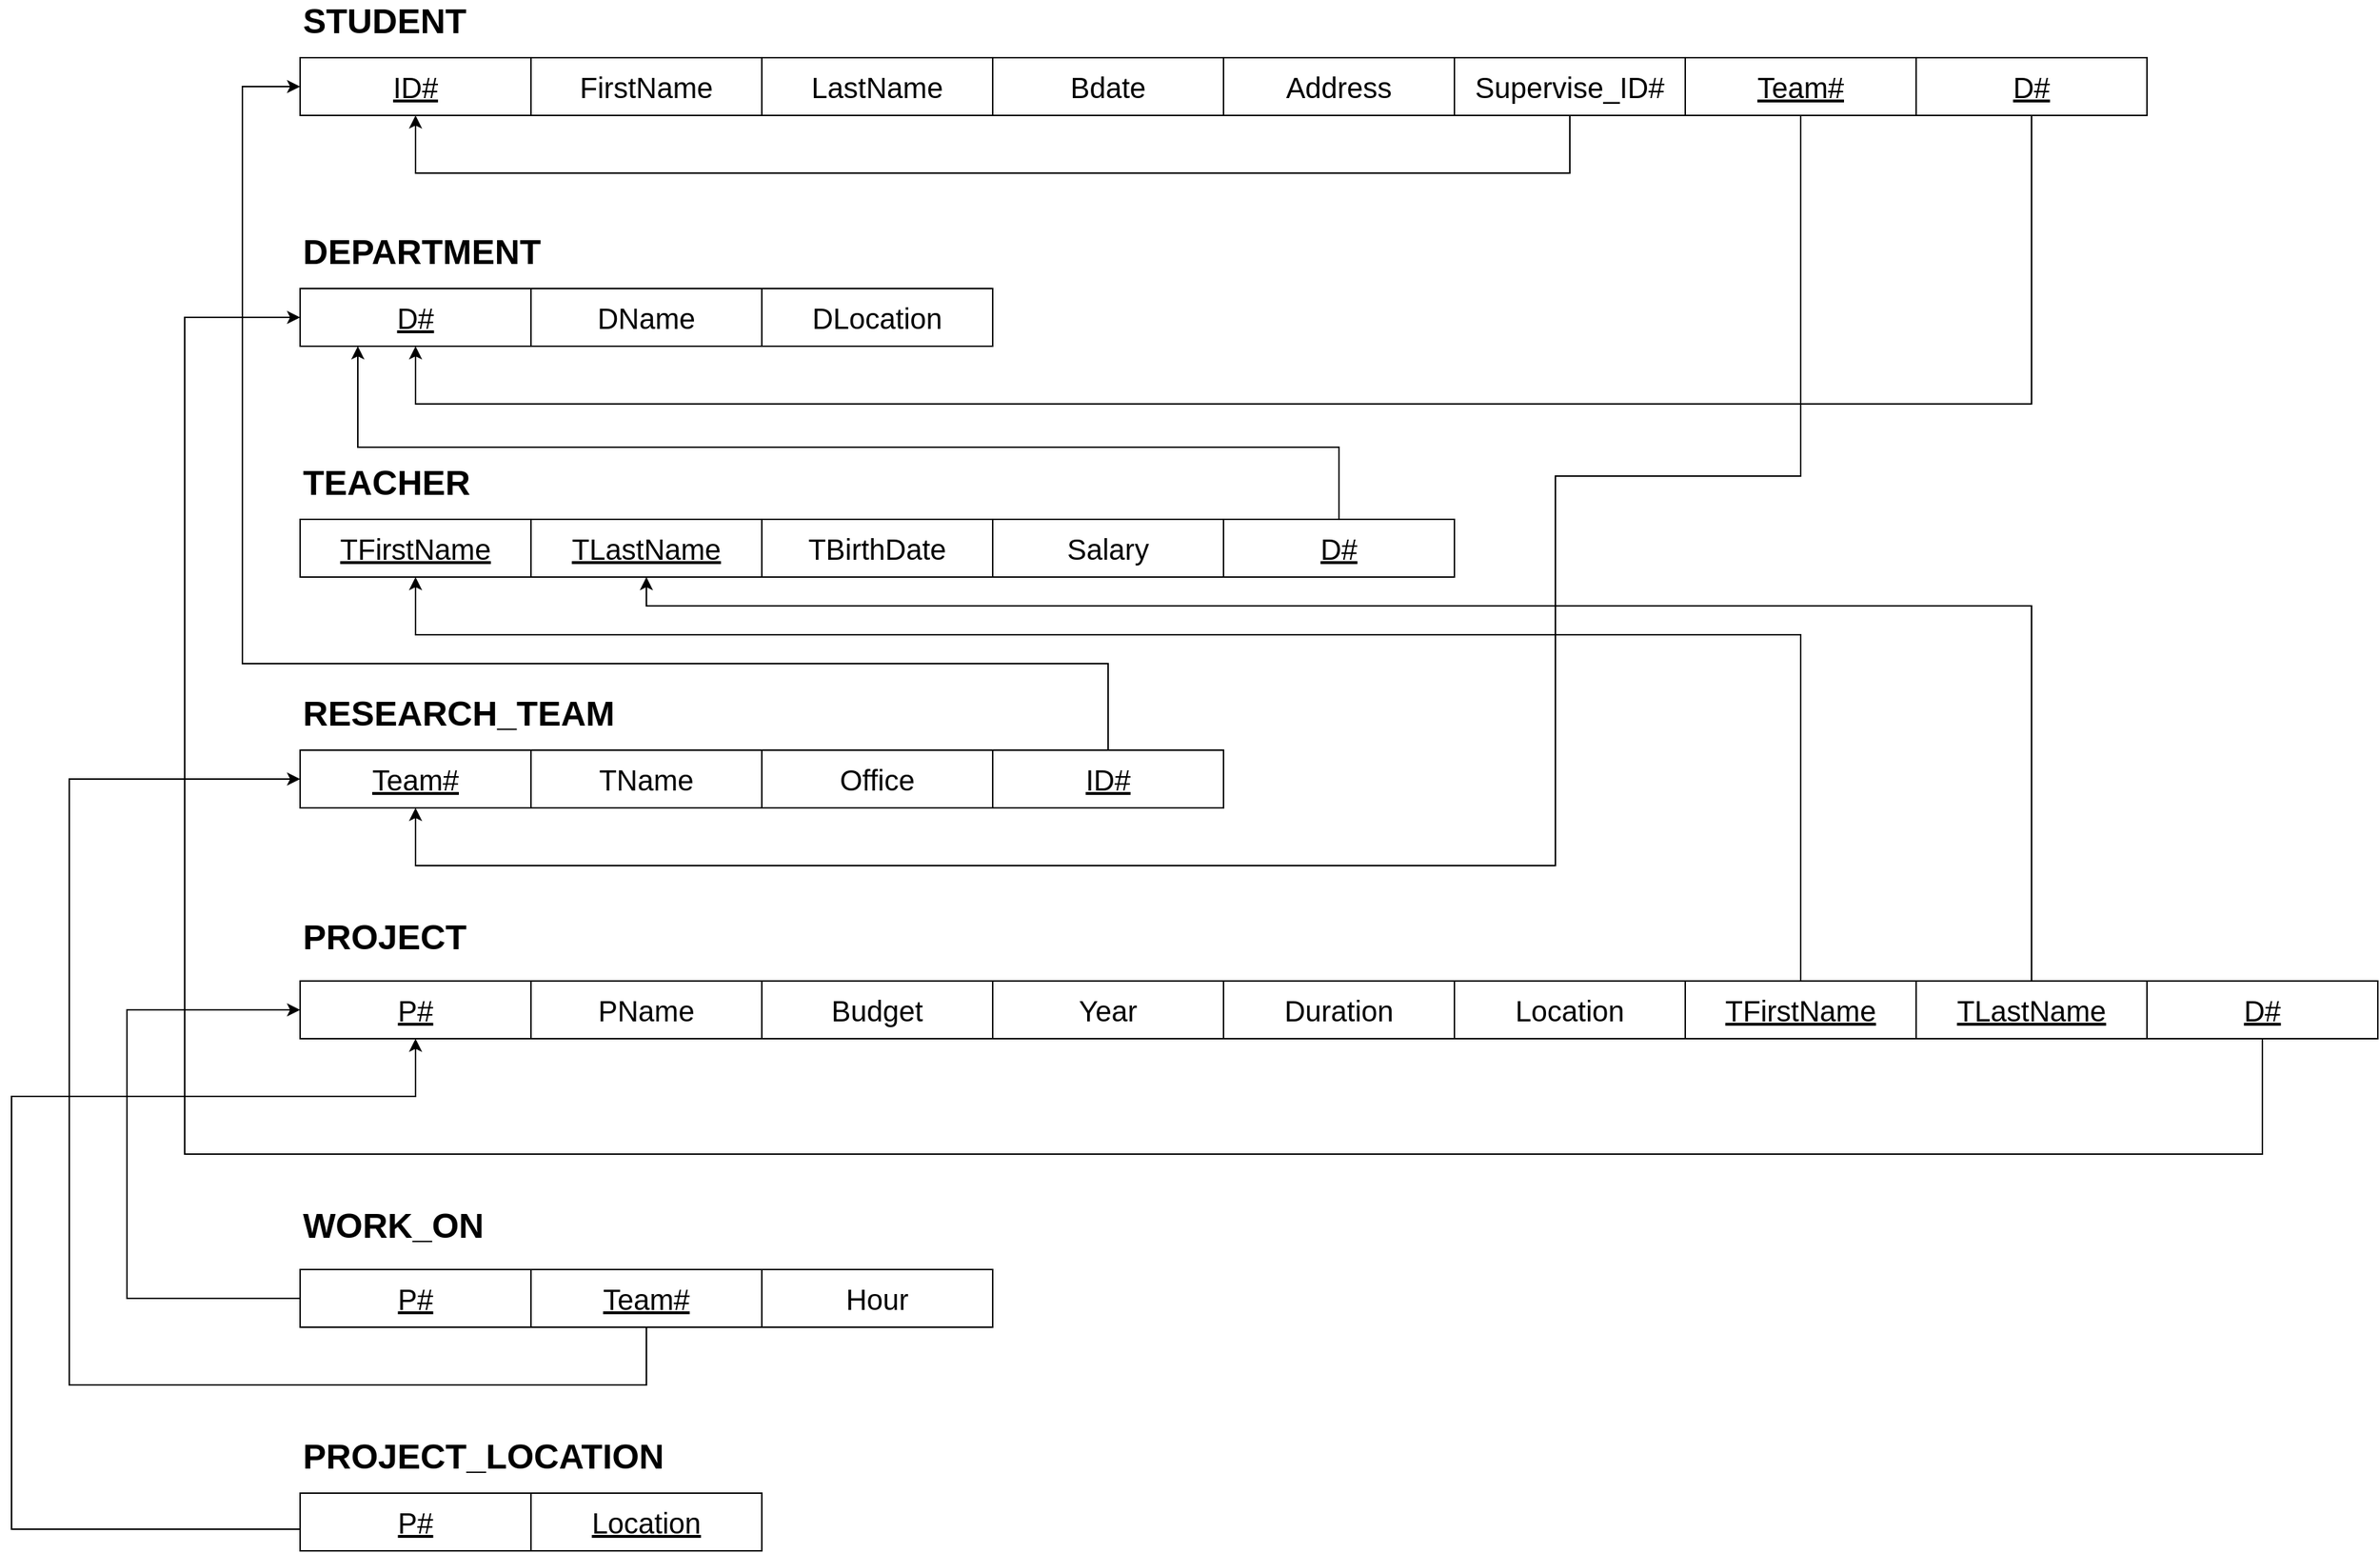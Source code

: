 <mxfile version="15.9.4" type="github" pages="2">
  <diagram id="fQviqFimn5sGD6Oz_8Dg" name="Page-1">
    <mxGraphModel dx="3445" dy="1448" grid="1" gridSize="10" guides="1" tooltips="1" connect="1" arrows="1" fold="1" page="1" pageScale="1" pageWidth="850" pageHeight="1100" math="0" shadow="0">
      <root>
        <mxCell id="0" />
        <mxCell id="1" parent="0" />
        <mxCell id="cYZ-N6t3c_TJ4En2i5QX-172" value="&lt;font style=&quot;font-size: 20px&quot;&gt;&lt;u&gt;ID#&lt;/u&gt;&lt;/font&gt;" style="rounded=0;whiteSpace=wrap;html=1;" parent="1" vertex="1">
          <mxGeometry x="120" y="80" width="160" height="40" as="geometry" />
        </mxCell>
        <mxCell id="cYZ-N6t3c_TJ4En2i5QX-184" value="&lt;font size=&quot;1&quot;&gt;&lt;b style=&quot;font-size: 24px&quot;&gt;STUDENT&lt;/b&gt;&lt;/font&gt;" style="text;html=1;align=left;verticalAlign=middle;resizable=0;points=[];autosize=1;strokeColor=none;fillColor=none;" parent="1" vertex="1">
          <mxGeometry x="120" y="40" width="130" height="30" as="geometry" />
        </mxCell>
        <mxCell id="cYZ-N6t3c_TJ4En2i5QX-185" value="&lt;span style=&quot;font-size: 24px&quot;&gt;&lt;b&gt;DEPARTMENT&lt;/b&gt;&lt;/span&gt;" style="text;html=1;align=left;verticalAlign=middle;resizable=0;points=[];autosize=1;strokeColor=none;fillColor=none;" parent="1" vertex="1">
          <mxGeometry x="120" y="205" width="180" height="20" as="geometry" />
        </mxCell>
        <mxCell id="cYZ-N6t3c_TJ4En2i5QX-198" value="&lt;span style=&quot;font-size: 24px&quot;&gt;&lt;b&gt;TEACHER&lt;/b&gt;&lt;/span&gt;" style="text;html=1;align=left;verticalAlign=middle;resizable=0;points=[];autosize=1;strokeColor=none;fillColor=none;" parent="1" vertex="1">
          <mxGeometry x="120" y="365" width="130" height="20" as="geometry" />
        </mxCell>
        <mxCell id="cYZ-N6t3c_TJ4En2i5QX-199" value="&lt;span style=&quot;font-size: 24px&quot;&gt;&lt;b&gt;RESEARCH_TEAM&lt;/b&gt;&lt;/span&gt;" style="text;html=1;align=left;verticalAlign=middle;resizable=0;points=[];autosize=1;strokeColor=none;fillColor=none;" parent="1" vertex="1">
          <mxGeometry x="120" y="525" width="230" height="20" as="geometry" />
        </mxCell>
        <mxCell id="cYZ-N6t3c_TJ4En2i5QX-206" value="&lt;span style=&quot;font-size: 24px&quot;&gt;&lt;b&gt;PROJECT&lt;/b&gt;&lt;/span&gt;" style="text;html=1;align=left;verticalAlign=middle;resizable=0;points=[];autosize=1;strokeColor=none;fillColor=none;" parent="1" vertex="1">
          <mxGeometry x="120" y="680" width="130" height="20" as="geometry" />
        </mxCell>
        <mxCell id="cYZ-N6t3c_TJ4En2i5QX-209" value="&lt;font style=&quot;font-size: 20px&quot;&gt;FirstName&lt;/font&gt;" style="rounded=0;whiteSpace=wrap;html=1;" parent="1" vertex="1">
          <mxGeometry x="280" y="80" width="160" height="40" as="geometry" />
        </mxCell>
        <mxCell id="cYZ-N6t3c_TJ4En2i5QX-210" value="&lt;font style=&quot;font-size: 20px&quot;&gt;LastName&lt;/font&gt;" style="rounded=0;whiteSpace=wrap;html=1;" parent="1" vertex="1">
          <mxGeometry x="440" y="80" width="160" height="40" as="geometry" />
        </mxCell>
        <mxCell id="cYZ-N6t3c_TJ4En2i5QX-211" value="&lt;font style=&quot;font-size: 20px&quot;&gt;Bdate&lt;/font&gt;" style="rounded=0;whiteSpace=wrap;html=1;" parent="1" vertex="1">
          <mxGeometry x="600" y="80" width="160" height="40" as="geometry" />
        </mxCell>
        <mxCell id="cYZ-N6t3c_TJ4En2i5QX-212" value="&lt;font style=&quot;font-size: 20px&quot;&gt;Address&lt;/font&gt;" style="rounded=0;whiteSpace=wrap;html=1;" parent="1" vertex="1">
          <mxGeometry x="760" y="80" width="160" height="40" as="geometry" />
        </mxCell>
        <mxCell id="cYZ-N6t3c_TJ4En2i5QX-213" value="&lt;font style=&quot;font-size: 20px&quot;&gt;&lt;u&gt;D#&lt;/u&gt;&lt;/font&gt;" style="rounded=0;whiteSpace=wrap;html=1;" parent="1" vertex="1">
          <mxGeometry x="120" y="240" width="160" height="40" as="geometry" />
        </mxCell>
        <mxCell id="cYZ-N6t3c_TJ4En2i5QX-214" value="&lt;span style=&quot;font-size: 20px&quot;&gt;DName&lt;/span&gt;" style="rounded=0;whiteSpace=wrap;html=1;" parent="1" vertex="1">
          <mxGeometry x="280" y="240" width="160" height="40" as="geometry" />
        </mxCell>
        <mxCell id="cYZ-N6t3c_TJ4En2i5QX-215" value="&lt;font style=&quot;font-size: 20px&quot;&gt;DLocation&lt;/font&gt;" style="rounded=0;whiteSpace=wrap;html=1;" parent="1" vertex="1">
          <mxGeometry x="440" y="240" width="160" height="40" as="geometry" />
        </mxCell>
        <mxCell id="cYZ-N6t3c_TJ4En2i5QX-218" value="&lt;font style=&quot;font-size: 20px&quot;&gt;&lt;u&gt;TFirstName&lt;/u&gt;&lt;/font&gt;" style="rounded=0;whiteSpace=wrap;html=1;" parent="1" vertex="1">
          <mxGeometry x="120" y="400" width="160" height="40" as="geometry" />
        </mxCell>
        <mxCell id="cYZ-N6t3c_TJ4En2i5QX-219" value="&lt;u style=&quot;font-size: 20px&quot;&gt;TLastName&lt;/u&gt;" style="rounded=0;whiteSpace=wrap;html=1;" parent="1" vertex="1">
          <mxGeometry x="280" y="400" width="160" height="40" as="geometry" />
        </mxCell>
        <mxCell id="cYZ-N6t3c_TJ4En2i5QX-220" value="&lt;font style=&quot;font-size: 20px&quot;&gt;TBirthDate&lt;/font&gt;" style="rounded=0;whiteSpace=wrap;html=1;" parent="1" vertex="1">
          <mxGeometry x="440" y="400" width="160" height="40" as="geometry" />
        </mxCell>
        <mxCell id="cYZ-N6t3c_TJ4En2i5QX-221" value="&lt;font style=&quot;font-size: 20px&quot;&gt;Salary&lt;/font&gt;" style="rounded=0;whiteSpace=wrap;html=1;" parent="1" vertex="1">
          <mxGeometry x="600" y="400" width="160" height="40" as="geometry" />
        </mxCell>
        <mxCell id="cYZ-N6t3c_TJ4En2i5QX-223" value="&lt;font style=&quot;font-size: 20px&quot;&gt;&lt;u&gt;Team#&lt;/u&gt;&lt;/font&gt;" style="rounded=0;whiteSpace=wrap;html=1;" parent="1" vertex="1">
          <mxGeometry x="120" y="560" width="160" height="40" as="geometry" />
        </mxCell>
        <mxCell id="cYZ-N6t3c_TJ4En2i5QX-224" value="&lt;font style=&quot;font-size: 20px&quot;&gt;TName&lt;/font&gt;" style="rounded=0;whiteSpace=wrap;html=1;" parent="1" vertex="1">
          <mxGeometry x="280" y="560" width="160" height="40" as="geometry" />
        </mxCell>
        <mxCell id="cYZ-N6t3c_TJ4En2i5QX-225" value="&lt;font style=&quot;font-size: 20px&quot;&gt;Office&lt;/font&gt;" style="rounded=0;whiteSpace=wrap;html=1;" parent="1" vertex="1">
          <mxGeometry x="440" y="560" width="160" height="40" as="geometry" />
        </mxCell>
        <mxCell id="cYZ-N6t3c_TJ4En2i5QX-228" value="&lt;font style=&quot;font-size: 20px&quot;&gt;&lt;u&gt;P#&lt;/u&gt;&lt;/font&gt;" style="rounded=0;whiteSpace=wrap;html=1;" parent="1" vertex="1">
          <mxGeometry x="120" y="720" width="160" height="40" as="geometry" />
        </mxCell>
        <mxCell id="cYZ-N6t3c_TJ4En2i5QX-229" value="&lt;font style=&quot;font-size: 20px&quot;&gt;PName&lt;/font&gt;" style="rounded=0;whiteSpace=wrap;html=1;" parent="1" vertex="1">
          <mxGeometry x="280" y="720" width="160" height="40" as="geometry" />
        </mxCell>
        <mxCell id="cYZ-N6t3c_TJ4En2i5QX-230" value="&lt;font style=&quot;font-size: 20px&quot;&gt;Budget&lt;/font&gt;" style="rounded=0;whiteSpace=wrap;html=1;" parent="1" vertex="1">
          <mxGeometry x="440" y="720" width="160" height="40" as="geometry" />
        </mxCell>
        <mxCell id="cYZ-N6t3c_TJ4En2i5QX-231" value="&lt;font style=&quot;font-size: 20px&quot;&gt;Year&lt;/font&gt;" style="rounded=0;whiteSpace=wrap;html=1;" parent="1" vertex="1">
          <mxGeometry x="600" y="720" width="160" height="40" as="geometry" />
        </mxCell>
        <mxCell id="cYZ-N6t3c_TJ4En2i5QX-232" value="&lt;span style=&quot;font-size: 20px&quot;&gt;Duration&lt;/span&gt;" style="rounded=0;whiteSpace=wrap;html=1;" parent="1" vertex="1">
          <mxGeometry x="760" y="720" width="160" height="40" as="geometry" />
        </mxCell>
        <mxCell id="cYZ-N6t3c_TJ4En2i5QX-234" value="&lt;span style=&quot;font-size: 20px&quot;&gt;Location&lt;/span&gt;" style="rounded=0;whiteSpace=wrap;html=1;" parent="1" vertex="1">
          <mxGeometry x="920" y="720" width="160" height="40" as="geometry" />
        </mxCell>
        <mxCell id="cYZ-N6t3c_TJ4En2i5QX-236" style="edgeStyle=orthogonalEdgeStyle;rounded=0;orthogonalLoop=1;jettySize=auto;html=1;entryX=0.5;entryY=1;entryDx=0;entryDy=0;fontSize=20;endArrow=classic;endFill=1;" parent="1" source="cYZ-N6t3c_TJ4En2i5QX-235" target="cYZ-N6t3c_TJ4En2i5QX-172" edge="1">
          <mxGeometry relative="1" as="geometry">
            <Array as="points">
              <mxPoint x="1000" y="160" />
              <mxPoint x="200" y="160" />
            </Array>
          </mxGeometry>
        </mxCell>
        <mxCell id="cYZ-N6t3c_TJ4En2i5QX-235" value="&lt;span style=&quot;font-size: 20px&quot;&gt;Supervise_ID#&lt;/span&gt;" style="rounded=0;whiteSpace=wrap;html=1;" parent="1" vertex="1">
          <mxGeometry x="920" y="80" width="160" height="40" as="geometry" />
        </mxCell>
        <mxCell id="cYZ-N6t3c_TJ4En2i5QX-253" style="edgeStyle=orthogonalEdgeStyle;rounded=0;orthogonalLoop=1;jettySize=auto;html=1;entryX=0.5;entryY=1;entryDx=0;entryDy=0;fontSize=20;endArrow=classic;endFill=1;" parent="1" source="cYZ-N6t3c_TJ4En2i5QX-237" target="cYZ-N6t3c_TJ4En2i5QX-223" edge="1">
          <mxGeometry relative="1" as="geometry">
            <Array as="points">
              <mxPoint x="1160" y="370" />
              <mxPoint x="990" y="370" />
              <mxPoint x="990" y="640" />
              <mxPoint x="200" y="640" />
            </Array>
          </mxGeometry>
        </mxCell>
        <mxCell id="cYZ-N6t3c_TJ4En2i5QX-237" value="&lt;span style=&quot;font-size: 20px&quot;&gt;&lt;u&gt;Team#&lt;/u&gt;&lt;/span&gt;" style="rounded=0;whiteSpace=wrap;html=1;" parent="1" vertex="1">
          <mxGeometry x="1080" y="80" width="160" height="40" as="geometry" />
        </mxCell>
        <mxCell id="cYZ-N6t3c_TJ4En2i5QX-243" style="edgeStyle=orthogonalEdgeStyle;rounded=0;orthogonalLoop=1;jettySize=auto;html=1;entryX=0;entryY=0.5;entryDx=0;entryDy=0;fontSize=20;endArrow=classic;endFill=1;exitX=0.5;exitY=0;exitDx=0;exitDy=0;" parent="1" source="cYZ-N6t3c_TJ4En2i5QX-242" target="cYZ-N6t3c_TJ4En2i5QX-172" edge="1">
          <mxGeometry relative="1" as="geometry">
            <Array as="points">
              <mxPoint x="680" y="500" />
              <mxPoint x="80" y="500" />
              <mxPoint x="80" y="100" />
            </Array>
          </mxGeometry>
        </mxCell>
        <mxCell id="cYZ-N6t3c_TJ4En2i5QX-242" value="&lt;font style=&quot;font-size: 20px&quot;&gt;&lt;u&gt;ID#&lt;/u&gt;&lt;/font&gt;" style="rounded=0;whiteSpace=wrap;html=1;" parent="1" vertex="1">
          <mxGeometry x="600" y="560" width="160" height="40" as="geometry" />
        </mxCell>
        <mxCell id="cYZ-N6t3c_TJ4En2i5QX-245" style="edgeStyle=orthogonalEdgeStyle;rounded=0;orthogonalLoop=1;jettySize=auto;html=1;entryX=0.5;entryY=1;entryDx=0;entryDy=0;fontSize=20;endArrow=classic;endFill=1;" parent="1" source="cYZ-N6t3c_TJ4En2i5QX-244" target="cYZ-N6t3c_TJ4En2i5QX-213" edge="1">
          <mxGeometry relative="1" as="geometry">
            <Array as="points">
              <mxPoint x="1320" y="320" />
              <mxPoint x="200" y="320" />
            </Array>
          </mxGeometry>
        </mxCell>
        <mxCell id="cYZ-N6t3c_TJ4En2i5QX-244" value="&lt;font style=&quot;font-size: 20px&quot;&gt;&lt;u&gt;D#&lt;/u&gt;&lt;/font&gt;" style="rounded=0;whiteSpace=wrap;html=1;" parent="1" vertex="1">
          <mxGeometry x="1240" y="80" width="160" height="40" as="geometry" />
        </mxCell>
        <mxCell id="cYZ-N6t3c_TJ4En2i5QX-247" style="edgeStyle=orthogonalEdgeStyle;rounded=0;orthogonalLoop=1;jettySize=auto;html=1;entryX=0.25;entryY=1;entryDx=0;entryDy=0;fontSize=20;endArrow=classic;endFill=1;" parent="1" source="cYZ-N6t3c_TJ4En2i5QX-246" target="cYZ-N6t3c_TJ4En2i5QX-213" edge="1">
          <mxGeometry relative="1" as="geometry">
            <Array as="points">
              <mxPoint x="840" y="350" />
              <mxPoint x="160" y="350" />
            </Array>
          </mxGeometry>
        </mxCell>
        <mxCell id="cYZ-N6t3c_TJ4En2i5QX-246" value="&lt;font style=&quot;font-size: 20px&quot;&gt;&lt;u&gt;D#&lt;/u&gt;&lt;/font&gt;" style="rounded=0;whiteSpace=wrap;html=1;" parent="1" vertex="1">
          <mxGeometry x="760" y="400" width="160" height="40" as="geometry" />
        </mxCell>
        <mxCell id="cYZ-N6t3c_TJ4En2i5QX-250" style="edgeStyle=orthogonalEdgeStyle;rounded=0;orthogonalLoop=1;jettySize=auto;html=1;entryX=0.5;entryY=1;entryDx=0;entryDy=0;fontSize=20;endArrow=classic;endFill=1;" parent="1" source="cYZ-N6t3c_TJ4En2i5QX-248" target="cYZ-N6t3c_TJ4En2i5QX-218" edge="1">
          <mxGeometry relative="1" as="geometry">
            <Array as="points">
              <mxPoint x="1160" y="480" />
              <mxPoint x="200" y="480" />
            </Array>
          </mxGeometry>
        </mxCell>
        <mxCell id="cYZ-N6t3c_TJ4En2i5QX-248" value="&lt;font style=&quot;font-size: 20px&quot;&gt;&lt;u&gt;TFirstName&lt;/u&gt;&lt;/font&gt;" style="rounded=0;whiteSpace=wrap;html=1;" parent="1" vertex="1">
          <mxGeometry x="1080" y="720" width="160" height="40" as="geometry" />
        </mxCell>
        <mxCell id="cYZ-N6t3c_TJ4En2i5QX-252" style="edgeStyle=orthogonalEdgeStyle;rounded=0;orthogonalLoop=1;jettySize=auto;html=1;entryX=0;entryY=0.5;entryDx=0;entryDy=0;fontSize=20;endArrow=classic;endFill=1;" parent="1" source="cYZ-N6t3c_TJ4En2i5QX-251" target="cYZ-N6t3c_TJ4En2i5QX-213" edge="1">
          <mxGeometry relative="1" as="geometry">
            <Array as="points">
              <mxPoint x="1480" y="840" />
              <mxPoint x="40" y="840" />
              <mxPoint x="40" y="260" />
            </Array>
          </mxGeometry>
        </mxCell>
        <mxCell id="cYZ-N6t3c_TJ4En2i5QX-251" value="&lt;font style=&quot;font-size: 20px&quot;&gt;&lt;u&gt;D#&lt;/u&gt;&lt;/font&gt;" style="rounded=0;whiteSpace=wrap;html=1;" parent="1" vertex="1">
          <mxGeometry x="1400" y="720" width="160" height="40" as="geometry" />
        </mxCell>
        <mxCell id="cYZ-N6t3c_TJ4En2i5QX-258" value="&lt;span style=&quot;font-size: 24px&quot;&gt;&lt;b&gt;WORK_ON&lt;/b&gt;&lt;/span&gt;" style="text;html=1;align=left;verticalAlign=middle;resizable=0;points=[];autosize=1;strokeColor=none;fillColor=none;" parent="1" vertex="1">
          <mxGeometry x="120" y="880" width="140" height="20" as="geometry" />
        </mxCell>
        <mxCell id="cYZ-N6t3c_TJ4En2i5QX-262" style="edgeStyle=orthogonalEdgeStyle;rounded=0;orthogonalLoop=1;jettySize=auto;html=1;entryX=0;entryY=0.5;entryDx=0;entryDy=0;fontSize=20;endArrow=classic;endFill=1;" parent="1" source="cYZ-N6t3c_TJ4En2i5QX-259" target="cYZ-N6t3c_TJ4En2i5QX-228" edge="1">
          <mxGeometry relative="1" as="geometry">
            <Array as="points">
              <mxPoint y="940" />
              <mxPoint y="740" />
            </Array>
          </mxGeometry>
        </mxCell>
        <mxCell id="cYZ-N6t3c_TJ4En2i5QX-259" value="&lt;font style=&quot;font-size: 20px&quot;&gt;&lt;u&gt;P#&lt;/u&gt;&lt;/font&gt;" style="rounded=0;whiteSpace=wrap;html=1;" parent="1" vertex="1">
          <mxGeometry x="120" y="920" width="160" height="40" as="geometry" />
        </mxCell>
        <mxCell id="cYZ-N6t3c_TJ4En2i5QX-263" style="edgeStyle=orthogonalEdgeStyle;rounded=0;orthogonalLoop=1;jettySize=auto;html=1;entryX=0;entryY=0.5;entryDx=0;entryDy=0;fontSize=20;endArrow=classic;endFill=1;" parent="1" source="cYZ-N6t3c_TJ4En2i5QX-260" target="cYZ-N6t3c_TJ4En2i5QX-223" edge="1">
          <mxGeometry relative="1" as="geometry">
            <Array as="points">
              <mxPoint x="360" y="1000" />
              <mxPoint x="-40" y="1000" />
              <mxPoint x="-40" y="580" />
            </Array>
          </mxGeometry>
        </mxCell>
        <mxCell id="cYZ-N6t3c_TJ4En2i5QX-260" value="&lt;span style=&quot;font-size: 20px&quot;&gt;&lt;u&gt;Team#&lt;/u&gt;&lt;/span&gt;" style="rounded=0;whiteSpace=wrap;html=1;" parent="1" vertex="1">
          <mxGeometry x="280" y="920" width="160" height="40" as="geometry" />
        </mxCell>
        <mxCell id="cYZ-N6t3c_TJ4En2i5QX-261" value="&lt;font style=&quot;font-size: 20px&quot;&gt;Hour&lt;/font&gt;" style="rounded=0;whiteSpace=wrap;html=1;" parent="1" vertex="1">
          <mxGeometry x="440" y="920" width="160" height="40" as="geometry" />
        </mxCell>
        <mxCell id="lKSLD4rrfNv_CmtSENN6-1" value="&lt;span style=&quot;font-size: 24px&quot;&gt;&lt;b&gt;PROJECT_LOCATION&lt;/b&gt;&lt;/span&gt;" style="text;html=1;align=left;verticalAlign=middle;resizable=0;points=[];autosize=1;strokeColor=none;fillColor=none;" parent="1" vertex="1">
          <mxGeometry x="120" y="1040" width="270" height="20" as="geometry" />
        </mxCell>
        <mxCell id="lKSLD4rrfNv_CmtSENN6-6" style="edgeStyle=orthogonalEdgeStyle;rounded=0;orthogonalLoop=1;jettySize=auto;html=1;entryX=0.5;entryY=1;entryDx=0;entryDy=0;" parent="1" source="lKSLD4rrfNv_CmtSENN6-2" target="cYZ-N6t3c_TJ4En2i5QX-228" edge="1">
          <mxGeometry relative="1" as="geometry">
            <Array as="points">
              <mxPoint x="-80" y="1100" />
              <mxPoint x="-80" y="800" />
              <mxPoint x="200" y="800" />
            </Array>
          </mxGeometry>
        </mxCell>
        <mxCell id="lKSLD4rrfNv_CmtSENN6-2" value="&lt;font style=&quot;font-size: 20px&quot;&gt;&lt;u&gt;P#&lt;/u&gt;&lt;/font&gt;" style="rounded=0;whiteSpace=wrap;html=1;" parent="1" vertex="1">
          <mxGeometry x="120" y="1075" width="160" height="40" as="geometry" />
        </mxCell>
        <mxCell id="lKSLD4rrfNv_CmtSENN6-3" value="&lt;font style=&quot;font-size: 20px&quot;&gt;&lt;u&gt;Location&lt;/u&gt;&lt;/font&gt;" style="rounded=0;whiteSpace=wrap;html=1;" parent="1" vertex="1">
          <mxGeometry x="280" y="1075" width="160" height="40" as="geometry" />
        </mxCell>
        <mxCell id="ytI7G17LKtDCvXG1TzMm-2" style="edgeStyle=orthogonalEdgeStyle;rounded=0;orthogonalLoop=1;jettySize=auto;html=1;exitX=0.5;exitY=0;exitDx=0;exitDy=0;entryX=0.5;entryY=1;entryDx=0;entryDy=0;" edge="1" parent="1" source="ytI7G17LKtDCvXG1TzMm-1" target="cYZ-N6t3c_TJ4En2i5QX-219">
          <mxGeometry relative="1" as="geometry">
            <Array as="points">
              <mxPoint x="1320" y="460" />
              <mxPoint x="360" y="460" />
            </Array>
          </mxGeometry>
        </mxCell>
        <mxCell id="ytI7G17LKtDCvXG1TzMm-1" value="&lt;u style=&quot;font-size: 20px&quot;&gt;TLastName&lt;/u&gt;" style="rounded=0;whiteSpace=wrap;html=1;" vertex="1" parent="1">
          <mxGeometry x="1240" y="720" width="160" height="40" as="geometry" />
        </mxCell>
      </root>
    </mxGraphModel>
  </diagram>
  <diagram id="Pve20syn4YTSmOC6TuQl" name="Page-2">
    <mxGraphModel dx="1038" dy="579" grid="1" gridSize="10" guides="1" tooltips="1" connect="1" arrows="1" fold="1" page="1" pageScale="1" pageWidth="850" pageHeight="1100" math="0" shadow="0">
      <root>
        <mxCell id="9pwGutwnLAw5PHjQ7_Gf-0" />
        <mxCell id="9pwGutwnLAw5PHjQ7_Gf-1" parent="9pwGutwnLAw5PHjQ7_Gf-0" />
        <mxCell id="km4MzthykhFkzJ7_MOr4-1" style="edgeStyle=orthogonalEdgeStyle;rounded=0;orthogonalLoop=1;jettySize=auto;html=1;exitX=0;exitY=0.5;exitDx=0;exitDy=0;fontSize=20;endArrow=classic;endFill=1;entryX=-0.005;entryY=0.455;entryDx=0;entryDy=0;entryPerimeter=0;" parent="9pwGutwnLAw5PHjQ7_Gf-1" source="9pwGutwnLAw5PHjQ7_Gf-3" target="km4MzthykhFkzJ7_MOr4-2" edge="1">
          <mxGeometry relative="1" as="geometry">
            <mxPoint x="130" y="100" as="targetPoint" />
            <Array as="points">
              <mxPoint x="70" y="220" />
              <mxPoint x="70" y="109" />
            </Array>
          </mxGeometry>
        </mxCell>
        <mxCell id="km4MzthykhFkzJ7_MOr4-22" style="edgeStyle=orthogonalEdgeStyle;rounded=0;orthogonalLoop=1;jettySize=auto;html=1;fontSize=20;fontColor=default;endArrow=classic;endFill=1;" parent="9pwGutwnLAw5PHjQ7_Gf-1" source="9pwGutwnLAw5PHjQ7_Gf-2" edge="1">
          <mxGeometry relative="1" as="geometry">
            <mxPoint x="580" y="120" as="targetPoint" />
          </mxGeometry>
        </mxCell>
        <mxCell id="9pwGutwnLAw5PHjQ7_Gf-2" value="" style="shape=table;html=1;whiteSpace=wrap;startSize=0;container=1;collapsible=0;childLayout=tableLayout;fontSize=20;align=center;rowLines=1;columnLines=1;" parent="9pwGutwnLAw5PHjQ7_Gf-1" vertex="1">
          <mxGeometry x="240" y="200" width="350" height="120" as="geometry" />
        </mxCell>
        <mxCell id="9pwGutwnLAw5PHjQ7_Gf-3" value="" style="shape=partialRectangle;html=1;whiteSpace=wrap;collapsible=0;dropTarget=0;pointerEvents=0;fillColor=none;top=0;left=0;bottom=0;right=0;points=[[0,0.5],[1,0.5]];portConstraint=eastwest;fontSize=20;align=center;" parent="9pwGutwnLAw5PHjQ7_Gf-2" vertex="1">
          <mxGeometry width="350" height="40" as="geometry" />
        </mxCell>
        <mxCell id="9pwGutwnLAw5PHjQ7_Gf-4" value="&lt;u&gt;Emp_ID&lt;/u&gt;" style="shape=partialRectangle;html=1;whiteSpace=wrap;connectable=0;fillColor=none;top=0;left=0;bottom=0;right=0;overflow=hidden;pointerEvents=1;fontSize=20;align=center;" parent="9pwGutwnLAw5PHjQ7_Gf-3" vertex="1">
          <mxGeometry width="117" height="40" as="geometry">
            <mxRectangle width="117" height="40" as="alternateBounds" />
          </mxGeometry>
        </mxCell>
        <mxCell id="9pwGutwnLAw5PHjQ7_Gf-5" value="FirstName" style="shape=partialRectangle;html=1;whiteSpace=wrap;connectable=0;fillColor=none;top=0;left=0;bottom=0;right=0;overflow=hidden;pointerEvents=1;fontSize=20;align=center;" parent="9pwGutwnLAw5PHjQ7_Gf-3" vertex="1">
          <mxGeometry x="117" width="116" height="40" as="geometry">
            <mxRectangle width="116" height="40" as="alternateBounds" />
          </mxGeometry>
        </mxCell>
        <mxCell id="9pwGutwnLAw5PHjQ7_Gf-6" value="" style="shape=partialRectangle;html=1;whiteSpace=wrap;connectable=0;fillColor=none;top=0;left=0;bottom=0;right=0;overflow=hidden;pointerEvents=1;fontSize=20;align=center;" parent="9pwGutwnLAw5PHjQ7_Gf-3" vertex="1">
          <mxGeometry x="233" width="117" height="40" as="geometry">
            <mxRectangle width="117" height="40" as="alternateBounds" />
          </mxGeometry>
        </mxCell>
        <mxCell id="9pwGutwnLAw5PHjQ7_Gf-7" value="" style="shape=partialRectangle;html=1;whiteSpace=wrap;collapsible=0;dropTarget=0;pointerEvents=0;fillColor=none;top=0;left=0;bottom=0;right=0;points=[[0,0.5],[1,0.5]];portConstraint=eastwest;fontSize=20;align=center;" parent="9pwGutwnLAw5PHjQ7_Gf-2" vertex="1">
          <mxGeometry y="40" width="350" height="40" as="geometry" />
        </mxCell>
        <mxCell id="9pwGutwnLAw5PHjQ7_Gf-8" value="1001" style="shape=partialRectangle;html=1;whiteSpace=wrap;connectable=0;fillColor=none;top=0;left=0;bottom=0;right=0;overflow=hidden;pointerEvents=1;fontSize=20;align=center;" parent="9pwGutwnLAw5PHjQ7_Gf-7" vertex="1">
          <mxGeometry width="117" height="40" as="geometry">
            <mxRectangle width="117" height="40" as="alternateBounds" />
          </mxGeometry>
        </mxCell>
        <mxCell id="9pwGutwnLAw5PHjQ7_Gf-9" value="บุญมี" style="shape=partialRectangle;html=1;whiteSpace=wrap;connectable=0;fillColor=none;top=0;left=0;bottom=0;right=0;overflow=hidden;pointerEvents=1;fontSize=20;align=center;" parent="9pwGutwnLAw5PHjQ7_Gf-7" vertex="1">
          <mxGeometry x="117" width="116" height="40" as="geometry">
            <mxRectangle width="116" height="40" as="alternateBounds" />
          </mxGeometry>
        </mxCell>
        <mxCell id="9pwGutwnLAw5PHjQ7_Gf-10" value="" style="shape=partialRectangle;html=1;whiteSpace=wrap;connectable=0;fillColor=none;top=0;left=0;bottom=0;right=0;overflow=hidden;pointerEvents=1;fontSize=20;align=center;" parent="9pwGutwnLAw5PHjQ7_Gf-7" vertex="1">
          <mxGeometry x="233" width="117" height="40" as="geometry">
            <mxRectangle width="117" height="40" as="alternateBounds" />
          </mxGeometry>
        </mxCell>
        <mxCell id="9pwGutwnLAw5PHjQ7_Gf-11" value="" style="shape=partialRectangle;html=1;whiteSpace=wrap;collapsible=0;dropTarget=0;pointerEvents=0;fillColor=none;top=0;left=0;bottom=0;right=0;points=[[0,0.5],[1,0.5]];portConstraint=eastwest;fontSize=20;align=center;" parent="9pwGutwnLAw5PHjQ7_Gf-2" vertex="1">
          <mxGeometry y="80" width="350" height="40" as="geometry" />
        </mxCell>
        <mxCell id="9pwGutwnLAw5PHjQ7_Gf-12" value="1002" style="shape=partialRectangle;html=1;whiteSpace=wrap;connectable=0;fillColor=none;top=0;left=0;bottom=0;right=0;overflow=hidden;pointerEvents=1;fontSize=20;align=center;" parent="9pwGutwnLAw5PHjQ7_Gf-11" vertex="1">
          <mxGeometry width="117" height="40" as="geometry">
            <mxRectangle width="117" height="40" as="alternateBounds" />
          </mxGeometry>
        </mxCell>
        <mxCell id="9pwGutwnLAw5PHjQ7_Gf-13" value="ปัญญา" style="shape=partialRectangle;html=1;whiteSpace=wrap;connectable=0;fillColor=none;top=0;left=0;bottom=0;right=0;overflow=hidden;pointerEvents=1;fontSize=20;align=center;" parent="9pwGutwnLAw5PHjQ7_Gf-11" vertex="1">
          <mxGeometry x="117" width="116" height="40" as="geometry">
            <mxRectangle width="116" height="40" as="alternateBounds" />
          </mxGeometry>
        </mxCell>
        <mxCell id="9pwGutwnLAw5PHjQ7_Gf-14" value="" style="shape=partialRectangle;html=1;whiteSpace=wrap;connectable=0;fillColor=none;top=0;left=0;bottom=0;right=0;overflow=hidden;pointerEvents=1;fontSize=20;align=center;" parent="9pwGutwnLAw5PHjQ7_Gf-11" vertex="1">
          <mxGeometry x="233" width="117" height="40" as="geometry">
            <mxRectangle width="117" height="40" as="alternateBounds" />
          </mxGeometry>
        </mxCell>
        <mxCell id="km4MzthykhFkzJ7_MOr4-23" style="edgeStyle=orthogonalEdgeStyle;rounded=0;orthogonalLoop=1;jettySize=auto;html=1;fontSize=20;fontColor=default;endArrow=classic;endFill=1;" parent="9pwGutwnLAw5PHjQ7_Gf-1" source="9pwGutwnLAw5PHjQ7_Gf-17" edge="1">
          <mxGeometry relative="1" as="geometry">
            <mxPoint x="580" y="120" as="targetPoint" />
          </mxGeometry>
        </mxCell>
        <mxCell id="9pwGutwnLAw5PHjQ7_Gf-17" value="" style="shape=table;html=1;whiteSpace=wrap;startSize=0;container=1;collapsible=0;childLayout=tableLayout;fontSize=20;align=center;rowLines=1;columnLines=1;" parent="9pwGutwnLAw5PHjQ7_Gf-1" vertex="1">
          <mxGeometry x="470" y="200" width="350" height="120" as="geometry" />
        </mxCell>
        <mxCell id="9pwGutwnLAw5PHjQ7_Gf-18" value="" style="shape=partialRectangle;html=1;whiteSpace=wrap;collapsible=0;dropTarget=0;pointerEvents=0;fillColor=none;top=0;left=0;bottom=0;right=0;points=[[0,0.5],[1,0.5]];portConstraint=eastwest;fontSize=20;align=center;" parent="9pwGutwnLAw5PHjQ7_Gf-17" vertex="1">
          <mxGeometry width="350" height="40" as="geometry" />
        </mxCell>
        <mxCell id="9pwGutwnLAw5PHjQ7_Gf-19" value="LastName" style="shape=partialRectangle;html=1;whiteSpace=wrap;connectable=0;fillColor=none;top=0;left=0;bottom=0;right=0;overflow=hidden;pointerEvents=1;fontSize=20;align=center;" parent="9pwGutwnLAw5PHjQ7_Gf-18" vertex="1">
          <mxGeometry width="117" height="40" as="geometry">
            <mxRectangle width="117" height="40" as="alternateBounds" />
          </mxGeometry>
        </mxCell>
        <mxCell id="9pwGutwnLAw5PHjQ7_Gf-20" value="PJ_ID" style="shape=partialRectangle;html=1;whiteSpace=wrap;connectable=0;fillColor=none;top=0;left=0;bottom=0;right=0;overflow=hidden;pointerEvents=1;fontSize=20;align=center;" parent="9pwGutwnLAw5PHjQ7_Gf-18" vertex="1">
          <mxGeometry x="117" width="116" height="40" as="geometry">
            <mxRectangle width="116" height="40" as="alternateBounds" />
          </mxGeometry>
        </mxCell>
        <mxCell id="9pwGutwnLAw5PHjQ7_Gf-21" value="Position" style="shape=partialRectangle;html=1;whiteSpace=wrap;connectable=0;fillColor=none;top=0;left=0;bottom=0;right=0;overflow=hidden;pointerEvents=1;fontSize=20;align=center;" parent="9pwGutwnLAw5PHjQ7_Gf-18" vertex="1">
          <mxGeometry x="233" width="117" height="40" as="geometry">
            <mxRectangle width="117" height="40" as="alternateBounds" />
          </mxGeometry>
        </mxCell>
        <mxCell id="9pwGutwnLAw5PHjQ7_Gf-22" value="" style="shape=partialRectangle;html=1;whiteSpace=wrap;collapsible=0;dropTarget=0;pointerEvents=0;fillColor=none;top=0;left=0;bottom=0;right=0;points=[[0,0.5],[1,0.5]];portConstraint=eastwest;fontSize=20;align=center;" parent="9pwGutwnLAw5PHjQ7_Gf-17" vertex="1">
          <mxGeometry y="40" width="350" height="40" as="geometry" />
        </mxCell>
        <mxCell id="9pwGutwnLAw5PHjQ7_Gf-23" value="อิ่มเอม" style="shape=partialRectangle;html=1;whiteSpace=wrap;connectable=0;fillColor=none;top=0;left=0;bottom=0;right=0;overflow=hidden;pointerEvents=1;fontSize=20;align=center;" parent="9pwGutwnLAw5PHjQ7_Gf-22" vertex="1">
          <mxGeometry width="117" height="40" as="geometry">
            <mxRectangle width="117" height="40" as="alternateBounds" />
          </mxGeometry>
        </mxCell>
        <mxCell id="9pwGutwnLAw5PHjQ7_Gf-24" value="P_1" style="shape=partialRectangle;html=1;whiteSpace=wrap;connectable=0;fillColor=none;top=0;left=0;bottom=0;right=0;overflow=hidden;pointerEvents=1;fontSize=20;align=center;" parent="9pwGutwnLAw5PHjQ7_Gf-22" vertex="1">
          <mxGeometry x="117" width="116" height="40" as="geometry">
            <mxRectangle width="116" height="40" as="alternateBounds" />
          </mxGeometry>
        </mxCell>
        <mxCell id="9pwGutwnLAw5PHjQ7_Gf-25" value="ผู้จัดการ" style="shape=partialRectangle;html=1;whiteSpace=wrap;connectable=0;fillColor=none;top=0;left=0;bottom=0;right=0;overflow=hidden;pointerEvents=1;fontSize=20;align=center;" parent="9pwGutwnLAw5PHjQ7_Gf-22" vertex="1">
          <mxGeometry x="233" width="117" height="40" as="geometry">
            <mxRectangle width="117" height="40" as="alternateBounds" />
          </mxGeometry>
        </mxCell>
        <mxCell id="9pwGutwnLAw5PHjQ7_Gf-26" value="" style="shape=partialRectangle;html=1;whiteSpace=wrap;collapsible=0;dropTarget=0;pointerEvents=0;fillColor=none;top=0;left=0;bottom=0;right=0;points=[[0,0.5],[1,0.5]];portConstraint=eastwest;fontSize=20;align=center;" parent="9pwGutwnLAw5PHjQ7_Gf-17" vertex="1">
          <mxGeometry y="80" width="350" height="40" as="geometry" />
        </mxCell>
        <mxCell id="9pwGutwnLAw5PHjQ7_Gf-27" value="อยู่ดี" style="shape=partialRectangle;html=1;whiteSpace=wrap;connectable=0;fillColor=none;top=0;left=0;bottom=0;right=0;overflow=hidden;pointerEvents=1;fontSize=20;align=center;" parent="9pwGutwnLAw5PHjQ7_Gf-26" vertex="1">
          <mxGeometry width="117" height="40" as="geometry">
            <mxRectangle width="117" height="40" as="alternateBounds" />
          </mxGeometry>
        </mxCell>
        <mxCell id="9pwGutwnLAw5PHjQ7_Gf-28" value="P_2" style="shape=partialRectangle;html=1;whiteSpace=wrap;connectable=0;fillColor=none;top=0;left=0;bottom=0;right=0;overflow=hidden;pointerEvents=1;fontSize=20;align=center;" parent="9pwGutwnLAw5PHjQ7_Gf-26" vertex="1">
          <mxGeometry x="117" width="116" height="40" as="geometry">
            <mxRectangle width="116" height="40" as="alternateBounds" />
          </mxGeometry>
        </mxCell>
        <mxCell id="9pwGutwnLAw5PHjQ7_Gf-29" value="รองผู้จัดการ" style="shape=partialRectangle;html=1;whiteSpace=wrap;connectable=0;fillColor=none;top=0;left=0;bottom=0;right=0;overflow=hidden;pointerEvents=1;fontSize=20;align=center;" parent="9pwGutwnLAw5PHjQ7_Gf-26" vertex="1">
          <mxGeometry x="233" width="117" height="40" as="geometry">
            <mxRectangle width="117" height="40" as="alternateBounds" />
          </mxGeometry>
        </mxCell>
        <mxCell id="9pwGutwnLAw5PHjQ7_Gf-30" value="" style="shape=table;html=1;whiteSpace=wrap;startSize=0;container=1;collapsible=0;childLayout=tableLayout;fontSize=20;align=center;rowLines=1;columnLines=1;" parent="9pwGutwnLAw5PHjQ7_Gf-1" vertex="1">
          <mxGeometry x="240" y="320" width="350" height="120" as="geometry" />
        </mxCell>
        <mxCell id="9pwGutwnLAw5PHjQ7_Gf-31" value="" style="shape=partialRectangle;html=1;whiteSpace=wrap;collapsible=0;dropTarget=0;pointerEvents=0;fillColor=none;top=0;left=0;bottom=0;right=0;points=[[0,0.5],[1,0.5]];portConstraint=eastwest;fontSize=20;align=center;" parent="9pwGutwnLAw5PHjQ7_Gf-30" vertex="1">
          <mxGeometry width="350" height="40" as="geometry" />
        </mxCell>
        <mxCell id="9pwGutwnLAw5PHjQ7_Gf-32" value="1003" style="shape=partialRectangle;html=1;whiteSpace=wrap;connectable=0;fillColor=none;top=0;left=0;bottom=0;right=0;overflow=hidden;pointerEvents=1;fontSize=20;align=center;" parent="9pwGutwnLAw5PHjQ7_Gf-31" vertex="1">
          <mxGeometry width="117" height="40" as="geometry">
            <mxRectangle width="117" height="40" as="alternateBounds" />
          </mxGeometry>
        </mxCell>
        <mxCell id="9pwGutwnLAw5PHjQ7_Gf-33" value="นวพล" style="shape=partialRectangle;html=1;whiteSpace=wrap;connectable=0;fillColor=none;top=0;left=0;bottom=0;right=0;overflow=hidden;pointerEvents=1;fontSize=20;align=center;" parent="9pwGutwnLAw5PHjQ7_Gf-31" vertex="1">
          <mxGeometry x="117" width="116" height="40" as="geometry">
            <mxRectangle width="116" height="40" as="alternateBounds" />
          </mxGeometry>
        </mxCell>
        <mxCell id="9pwGutwnLAw5PHjQ7_Gf-34" value="" style="shape=partialRectangle;html=1;whiteSpace=wrap;connectable=0;fillColor=none;top=0;left=0;bottom=0;right=0;overflow=hidden;pointerEvents=1;fontSize=20;align=center;" parent="9pwGutwnLAw5PHjQ7_Gf-31" vertex="1">
          <mxGeometry x="233" width="117" height="40" as="geometry">
            <mxRectangle width="117" height="40" as="alternateBounds" />
          </mxGeometry>
        </mxCell>
        <mxCell id="9pwGutwnLAw5PHjQ7_Gf-35" value="" style="shape=partialRectangle;html=1;whiteSpace=wrap;collapsible=0;dropTarget=0;pointerEvents=0;fillColor=none;top=0;left=0;bottom=0;right=0;points=[[0,0.5],[1,0.5]];portConstraint=eastwest;fontSize=20;align=center;" parent="9pwGutwnLAw5PHjQ7_Gf-30" vertex="1">
          <mxGeometry y="40" width="350" height="40" as="geometry" />
        </mxCell>
        <mxCell id="9pwGutwnLAw5PHjQ7_Gf-36" value="1004" style="shape=partialRectangle;html=1;whiteSpace=wrap;connectable=0;fillColor=none;top=0;left=0;bottom=0;right=0;overflow=hidden;pointerEvents=1;fontSize=20;align=center;" parent="9pwGutwnLAw5PHjQ7_Gf-35" vertex="1">
          <mxGeometry width="117" height="40" as="geometry">
            <mxRectangle width="117" height="40" as="alternateBounds" />
          </mxGeometry>
        </mxCell>
        <mxCell id="9pwGutwnLAw5PHjQ7_Gf-37" value="ปัญญา" style="shape=partialRectangle;html=1;whiteSpace=wrap;connectable=0;fillColor=none;top=0;left=0;bottom=0;right=0;overflow=hidden;pointerEvents=1;fontSize=20;align=center;" parent="9pwGutwnLAw5PHjQ7_Gf-35" vertex="1">
          <mxGeometry x="117" width="116" height="40" as="geometry">
            <mxRectangle width="116" height="40" as="alternateBounds" />
          </mxGeometry>
        </mxCell>
        <mxCell id="9pwGutwnLAw5PHjQ7_Gf-38" value="" style="shape=partialRectangle;html=1;whiteSpace=wrap;connectable=0;fillColor=none;top=0;left=0;bottom=0;right=0;overflow=hidden;pointerEvents=1;fontSize=20;align=center;" parent="9pwGutwnLAw5PHjQ7_Gf-35" vertex="1">
          <mxGeometry x="233" width="117" height="40" as="geometry">
            <mxRectangle width="117" height="40" as="alternateBounds" />
          </mxGeometry>
        </mxCell>
        <mxCell id="9pwGutwnLAw5PHjQ7_Gf-39" value="" style="shape=partialRectangle;html=1;whiteSpace=wrap;collapsible=0;dropTarget=0;pointerEvents=0;fillColor=none;top=0;left=0;bottom=0;right=0;points=[[0,0.5],[1,0.5]];portConstraint=eastwest;fontSize=20;align=center;" parent="9pwGutwnLAw5PHjQ7_Gf-30" vertex="1">
          <mxGeometry y="80" width="350" height="40" as="geometry" />
        </mxCell>
        <mxCell id="9pwGutwnLAw5PHjQ7_Gf-40" value="1005" style="shape=partialRectangle;html=1;whiteSpace=wrap;connectable=0;fillColor=none;top=0;left=0;bottom=0;right=0;overflow=hidden;pointerEvents=1;fontSize=20;align=center;" parent="9pwGutwnLAw5PHjQ7_Gf-39" vertex="1">
          <mxGeometry width="117" height="40" as="geometry">
            <mxRectangle width="117" height="40" as="alternateBounds" />
          </mxGeometry>
        </mxCell>
        <mxCell id="9pwGutwnLAw5PHjQ7_Gf-41" value="กนกพร" style="shape=partialRectangle;html=1;whiteSpace=wrap;connectable=0;fillColor=none;top=0;left=0;bottom=0;right=0;overflow=hidden;pointerEvents=1;fontSize=20;align=center;" parent="9pwGutwnLAw5PHjQ7_Gf-39" vertex="1">
          <mxGeometry x="117" width="116" height="40" as="geometry">
            <mxRectangle width="116" height="40" as="alternateBounds" />
          </mxGeometry>
        </mxCell>
        <mxCell id="9pwGutwnLAw5PHjQ7_Gf-42" value="" style="shape=partialRectangle;html=1;whiteSpace=wrap;connectable=0;fillColor=none;top=0;left=0;bottom=0;right=0;overflow=hidden;pointerEvents=1;fontSize=20;align=center;" parent="9pwGutwnLAw5PHjQ7_Gf-39" vertex="1">
          <mxGeometry x="233" width="117" height="40" as="geometry">
            <mxRectangle width="117" height="40" as="alternateBounds" />
          </mxGeometry>
        </mxCell>
        <mxCell id="km4MzthykhFkzJ7_MOr4-18" style="edgeStyle=orthogonalEdgeStyle;rounded=0;orthogonalLoop=1;jettySize=auto;html=1;entryX=0;entryY=0.5;entryDx=0;entryDy=0;fontSize=20;endArrow=classic;endFill=1;" parent="9pwGutwnLAw5PHjQ7_Gf-1" source="9pwGutwnLAw5PHjQ7_Gf-43" target="km4MzthykhFkzJ7_MOr4-4" edge="1">
          <mxGeometry relative="1" as="geometry" />
        </mxCell>
        <mxCell id="9pwGutwnLAw5PHjQ7_Gf-43" value="" style="shape=table;html=1;whiteSpace=wrap;startSize=0;container=1;collapsible=0;childLayout=tableLayout;fontSize=20;align=center;rowLines=1;columnLines=1;" parent="9pwGutwnLAw5PHjQ7_Gf-1" vertex="1">
          <mxGeometry x="470" y="320" width="350" height="120" as="geometry" />
        </mxCell>
        <mxCell id="9pwGutwnLAw5PHjQ7_Gf-44" value="" style="shape=partialRectangle;html=1;whiteSpace=wrap;collapsible=0;dropTarget=0;pointerEvents=0;fillColor=none;top=0;left=0;bottom=0;right=0;points=[[0,0.5],[1,0.5]];portConstraint=eastwest;fontSize=20;align=center;" parent="9pwGutwnLAw5PHjQ7_Gf-43" vertex="1">
          <mxGeometry width="350" height="40" as="geometry" />
        </mxCell>
        <mxCell id="9pwGutwnLAw5PHjQ7_Gf-45" value="อิ่มเอม" style="shape=partialRectangle;html=1;whiteSpace=wrap;connectable=0;fillColor=none;top=0;left=0;bottom=0;right=0;overflow=hidden;pointerEvents=1;fontSize=20;align=center;" parent="9pwGutwnLAw5PHjQ7_Gf-44" vertex="1">
          <mxGeometry width="117" height="40" as="geometry">
            <mxRectangle width="117" height="40" as="alternateBounds" />
          </mxGeometry>
        </mxCell>
        <mxCell id="9pwGutwnLAw5PHjQ7_Gf-46" value="P_2" style="shape=partialRectangle;html=1;whiteSpace=wrap;connectable=0;fillColor=none;top=0;left=0;bottom=0;right=0;overflow=hidden;pointerEvents=1;fontSize=20;align=center;" parent="9pwGutwnLAw5PHjQ7_Gf-44" vertex="1">
          <mxGeometry x="117" width="116" height="40" as="geometry">
            <mxRectangle width="116" height="40" as="alternateBounds" />
          </mxGeometry>
        </mxCell>
        <mxCell id="9pwGutwnLAw5PHjQ7_Gf-47" value="พนักงาน" style="shape=partialRectangle;html=1;whiteSpace=wrap;connectable=0;fillColor=none;top=0;left=0;bottom=0;right=0;overflow=hidden;pointerEvents=1;fontSize=20;align=center;" parent="9pwGutwnLAw5PHjQ7_Gf-44" vertex="1">
          <mxGeometry x="233" width="117" height="40" as="geometry">
            <mxRectangle width="117" height="40" as="alternateBounds" />
          </mxGeometry>
        </mxCell>
        <mxCell id="9pwGutwnLAw5PHjQ7_Gf-48" value="" style="shape=partialRectangle;html=1;whiteSpace=wrap;collapsible=0;dropTarget=0;pointerEvents=0;fillColor=none;top=0;left=0;bottom=0;right=0;points=[[0,0.5],[1,0.5]];portConstraint=eastwest;fontSize=20;align=center;" parent="9pwGutwnLAw5PHjQ7_Gf-43" vertex="1">
          <mxGeometry y="40" width="350" height="40" as="geometry" />
        </mxCell>
        <mxCell id="9pwGutwnLAw5PHjQ7_Gf-49" value="ทองมาก" style="shape=partialRectangle;html=1;whiteSpace=wrap;connectable=0;fillColor=none;top=0;left=0;bottom=0;right=0;overflow=hidden;pointerEvents=1;fontSize=20;align=center;" parent="9pwGutwnLAw5PHjQ7_Gf-48" vertex="1">
          <mxGeometry width="117" height="40" as="geometry">
            <mxRectangle width="117" height="40" as="alternateBounds" />
          </mxGeometry>
        </mxCell>
        <mxCell id="9pwGutwnLAw5PHjQ7_Gf-50" value="P_1" style="shape=partialRectangle;html=1;whiteSpace=wrap;connectable=0;fillColor=none;top=0;left=0;bottom=0;right=0;overflow=hidden;pointerEvents=1;fontSize=20;align=center;" parent="9pwGutwnLAw5PHjQ7_Gf-48" vertex="1">
          <mxGeometry x="117" width="116" height="40" as="geometry">
            <mxRectangle width="116" height="40" as="alternateBounds" />
          </mxGeometry>
        </mxCell>
        <mxCell id="9pwGutwnLAw5PHjQ7_Gf-51" value="พนักงาน" style="shape=partialRectangle;html=1;whiteSpace=wrap;connectable=0;fillColor=none;top=0;left=0;bottom=0;right=0;overflow=hidden;pointerEvents=1;fontSize=20;align=center;" parent="9pwGutwnLAw5PHjQ7_Gf-48" vertex="1">
          <mxGeometry x="233" width="117" height="40" as="geometry">
            <mxRectangle width="117" height="40" as="alternateBounds" />
          </mxGeometry>
        </mxCell>
        <mxCell id="9pwGutwnLAw5PHjQ7_Gf-52" value="" style="shape=partialRectangle;html=1;whiteSpace=wrap;collapsible=0;dropTarget=0;pointerEvents=0;fillColor=none;top=0;left=0;bottom=0;right=0;points=[[0,0.5],[1,0.5]];portConstraint=eastwest;fontSize=20;align=center;" parent="9pwGutwnLAw5PHjQ7_Gf-43" vertex="1">
          <mxGeometry y="80" width="350" height="40" as="geometry" />
        </mxCell>
        <mxCell id="9pwGutwnLAw5PHjQ7_Gf-53" value="ทรัพย์ดี" style="shape=partialRectangle;html=1;whiteSpace=wrap;connectable=0;fillColor=none;top=0;left=0;bottom=0;right=0;overflow=hidden;pointerEvents=1;fontSize=20;align=center;" parent="9pwGutwnLAw5PHjQ7_Gf-52" vertex="1">
          <mxGeometry width="117" height="40" as="geometry">
            <mxRectangle width="117" height="40" as="alternateBounds" />
          </mxGeometry>
        </mxCell>
        <mxCell id="9pwGutwnLAw5PHjQ7_Gf-54" value="P_1" style="shape=partialRectangle;html=1;whiteSpace=wrap;connectable=0;fillColor=none;top=0;left=0;bottom=0;right=0;overflow=hidden;pointerEvents=1;fontSize=20;align=center;" parent="9pwGutwnLAw5PHjQ7_Gf-52" vertex="1">
          <mxGeometry x="117" width="116" height="40" as="geometry">
            <mxRectangle width="116" height="40" as="alternateBounds" />
          </mxGeometry>
        </mxCell>
        <mxCell id="9pwGutwnLAw5PHjQ7_Gf-55" value="ผู้จัดการ" style="shape=partialRectangle;html=1;whiteSpace=wrap;connectable=0;fillColor=none;top=0;left=0;bottom=0;right=0;overflow=hidden;pointerEvents=1;fontSize=20;align=center;" parent="9pwGutwnLAw5PHjQ7_Gf-52" vertex="1">
          <mxGeometry x="233" width="117" height="40" as="geometry">
            <mxRectangle width="117" height="40" as="alternateBounds" />
          </mxGeometry>
        </mxCell>
        <mxCell id="km4MzthykhFkzJ7_MOr4-2" value="Primary Key / SuperKey / Candidate Key" style="text;html=1;align=center;verticalAlign=middle;resizable=0;points=[];autosize=1;strokeColor=none;fillColor=none;fontSize=20;" parent="9pwGutwnLAw5PHjQ7_Gf-1" vertex="1">
          <mxGeometry x="110" y="95" width="380" height="30" as="geometry" />
        </mxCell>
        <mxCell id="km4MzthykhFkzJ7_MOr4-3" value="" style="shape=table;html=1;whiteSpace=wrap;startSize=0;container=1;collapsible=0;childLayout=tableLayout;fontSize=20;align=center;rowLines=1;columnLines=1;" parent="9pwGutwnLAw5PHjQ7_Gf-1" vertex="1">
          <mxGeometry x="240" y="590" width="400" height="120" as="geometry" />
        </mxCell>
        <mxCell id="km4MzthykhFkzJ7_MOr4-4" value="" style="shape=partialRectangle;html=1;whiteSpace=wrap;collapsible=0;dropTarget=0;pointerEvents=0;fillColor=none;top=0;left=0;bottom=0;right=0;points=[[0,0.5],[1,0.5]];portConstraint=eastwest;fontSize=20;align=center;" parent="km4MzthykhFkzJ7_MOr4-3" vertex="1">
          <mxGeometry width="400" height="40" as="geometry" />
        </mxCell>
        <mxCell id="km4MzthykhFkzJ7_MOr4-5" value="&lt;u&gt;PJ_ID&lt;/u&gt;" style="shape=partialRectangle;html=1;whiteSpace=wrap;connectable=0;fillColor=none;top=0;left=0;bottom=0;right=0;overflow=hidden;pointerEvents=1;fontSize=20;align=center;" parent="km4MzthykhFkzJ7_MOr4-4" vertex="1">
          <mxGeometry width="120" height="40" as="geometry">
            <mxRectangle width="120" height="40" as="alternateBounds" />
          </mxGeometry>
        </mxCell>
        <mxCell id="km4MzthykhFkzJ7_MOr4-6" value="PJ_Name" style="shape=partialRectangle;html=1;whiteSpace=wrap;connectable=0;fillColor=none;top=0;left=0;bottom=0;right=0;overflow=hidden;pointerEvents=1;fontSize=20;align=center;" parent="km4MzthykhFkzJ7_MOr4-4" vertex="1">
          <mxGeometry x="120" width="120" height="40" as="geometry">
            <mxRectangle width="120" height="40" as="alternateBounds" />
          </mxGeometry>
        </mxCell>
        <mxCell id="km4MzthykhFkzJ7_MOr4-7" value="CustomerName" style="shape=partialRectangle;html=1;whiteSpace=wrap;connectable=0;fillColor=none;top=0;left=0;bottom=0;right=0;overflow=hidden;pointerEvents=1;fontSize=20;align=center;" parent="km4MzthykhFkzJ7_MOr4-4" vertex="1">
          <mxGeometry x="240" width="160" height="40" as="geometry">
            <mxRectangle width="160" height="40" as="alternateBounds" />
          </mxGeometry>
        </mxCell>
        <mxCell id="km4MzthykhFkzJ7_MOr4-8" value="" style="shape=partialRectangle;html=1;whiteSpace=wrap;collapsible=0;dropTarget=0;pointerEvents=0;fillColor=none;top=0;left=0;bottom=0;right=0;points=[[0,0.5],[1,0.5]];portConstraint=eastwest;fontSize=20;align=center;" parent="km4MzthykhFkzJ7_MOr4-3" vertex="1">
          <mxGeometry y="40" width="400" height="40" as="geometry" />
        </mxCell>
        <mxCell id="km4MzthykhFkzJ7_MOr4-9" value="1001" style="shape=partialRectangle;html=1;whiteSpace=wrap;connectable=0;fillColor=none;top=0;left=0;bottom=0;right=0;overflow=hidden;pointerEvents=1;fontSize=20;align=center;" parent="km4MzthykhFkzJ7_MOr4-8" vertex="1">
          <mxGeometry width="120" height="40" as="geometry">
            <mxRectangle width="120" height="40" as="alternateBounds" />
          </mxGeometry>
        </mxCell>
        <mxCell id="km4MzthykhFkzJ7_MOr4-10" value="design" style="shape=partialRectangle;html=1;whiteSpace=wrap;connectable=0;fillColor=none;top=0;left=0;bottom=0;right=0;overflow=hidden;pointerEvents=1;fontSize=20;align=center;" parent="km4MzthykhFkzJ7_MOr4-8" vertex="1">
          <mxGeometry x="120" width="120" height="40" as="geometry">
            <mxRectangle width="120" height="40" as="alternateBounds" />
          </mxGeometry>
        </mxCell>
        <mxCell id="km4MzthykhFkzJ7_MOr4-11" value="ปรีชา" style="shape=partialRectangle;html=1;whiteSpace=wrap;connectable=0;fillColor=none;top=0;left=0;bottom=0;right=0;overflow=hidden;pointerEvents=1;fontSize=20;align=center;" parent="km4MzthykhFkzJ7_MOr4-8" vertex="1">
          <mxGeometry x="240" width="160" height="40" as="geometry">
            <mxRectangle width="160" height="40" as="alternateBounds" />
          </mxGeometry>
        </mxCell>
        <mxCell id="km4MzthykhFkzJ7_MOr4-12" value="" style="shape=partialRectangle;html=1;whiteSpace=wrap;collapsible=0;dropTarget=0;pointerEvents=0;fillColor=none;top=0;left=0;bottom=0;right=0;points=[[0,0.5],[1,0.5]];portConstraint=eastwest;fontSize=20;align=center;" parent="km4MzthykhFkzJ7_MOr4-3" vertex="1">
          <mxGeometry y="80" width="400" height="40" as="geometry" />
        </mxCell>
        <mxCell id="km4MzthykhFkzJ7_MOr4-13" value="1002" style="shape=partialRectangle;html=1;whiteSpace=wrap;connectable=0;fillColor=none;top=0;left=0;bottom=0;right=0;overflow=hidden;pointerEvents=1;fontSize=20;align=center;" parent="km4MzthykhFkzJ7_MOr4-12" vertex="1">
          <mxGeometry width="120" height="40" as="geometry">
            <mxRectangle width="120" height="40" as="alternateBounds" />
          </mxGeometry>
        </mxCell>
        <mxCell id="km4MzthykhFkzJ7_MOr4-14" value="graphic" style="shape=partialRectangle;html=1;whiteSpace=wrap;connectable=0;fillColor=none;top=0;left=0;bottom=0;right=0;overflow=hidden;pointerEvents=1;fontSize=20;align=center;" parent="km4MzthykhFkzJ7_MOr4-12" vertex="1">
          <mxGeometry x="120" width="120" height="40" as="geometry">
            <mxRectangle width="120" height="40" as="alternateBounds" />
          </mxGeometry>
        </mxCell>
        <mxCell id="km4MzthykhFkzJ7_MOr4-15" value="สามารถ" style="shape=partialRectangle;html=1;whiteSpace=wrap;connectable=0;fillColor=none;top=0;left=0;bottom=0;right=0;overflow=hidden;pointerEvents=1;fontSize=20;align=center;" parent="km4MzthykhFkzJ7_MOr4-12" vertex="1">
          <mxGeometry x="240" width="160" height="40" as="geometry">
            <mxRectangle width="160" height="40" as="alternateBounds" />
          </mxGeometry>
        </mxCell>
        <mxCell id="km4MzthykhFkzJ7_MOr4-16" value="&lt;b&gt;PROJECT&lt;/b&gt;" style="text;html=1;align=center;verticalAlign=middle;resizable=0;points=[];autosize=1;strokeColor=none;fillColor=none;fontSize=20;" parent="9pwGutwnLAw5PHjQ7_Gf-1" vertex="1">
          <mxGeometry x="230" y="540" width="110" height="30" as="geometry" />
        </mxCell>
        <mxCell id="km4MzthykhFkzJ7_MOr4-17" value="&lt;b&gt;Employee&lt;/b&gt;" style="text;html=1;align=center;verticalAlign=middle;resizable=0;points=[];autosize=1;strokeColor=none;fillColor=none;fontSize=20;" parent="9pwGutwnLAw5PHjQ7_Gf-1" vertex="1">
          <mxGeometry x="230" y="150" width="110" height="30" as="geometry" />
        </mxCell>
        <mxCell id="km4MzthykhFkzJ7_MOr4-19" style="edgeStyle=orthogonalEdgeStyle;rounded=0;orthogonalLoop=1;jettySize=auto;html=1;fontSize=20;endArrow=classic;endFill=1;" parent="9pwGutwnLAw5PHjQ7_Gf-1" source="km4MzthykhFkzJ7_MOr4-4" edge="1">
          <mxGeometry relative="1" as="geometry">
            <mxPoint x="150" y="610" as="targetPoint" />
            <Array as="points">
              <mxPoint x="195" y="620" />
              <mxPoint x="195" y="610" />
            </Array>
          </mxGeometry>
        </mxCell>
        <mxCell id="km4MzthykhFkzJ7_MOr4-20" value="Foreign Key" style="text;html=1;align=center;verticalAlign=middle;resizable=0;points=[];autosize=1;strokeColor=none;fillColor=none;fontSize=20;" parent="9pwGutwnLAw5PHjQ7_Gf-1" vertex="1">
          <mxGeometry x="20" y="595" width="120" height="30" as="geometry" />
        </mxCell>
        <mxCell id="km4MzthykhFkzJ7_MOr4-24" style="edgeStyle=orthogonalEdgeStyle;rounded=0;orthogonalLoop=1;jettySize=auto;html=1;fontSize=20;fontColor=default;endArrow=classic;endFill=1;exitX=0.163;exitY=0.007;exitDx=0;exitDy=0;exitPerimeter=0;" parent="9pwGutwnLAw5PHjQ7_Gf-1" source="9pwGutwnLAw5PHjQ7_Gf-18" edge="1">
          <mxGeometry relative="1" as="geometry">
            <mxPoint x="580" y="120" as="targetPoint" />
            <mxPoint x="425.029" y="210" as="sourcePoint" />
            <Array as="points">
              <mxPoint x="527" y="160" />
              <mxPoint x="580" y="160" />
            </Array>
          </mxGeometry>
        </mxCell>
        <mxCell id="km4MzthykhFkzJ7_MOr4-25" style="edgeStyle=orthogonalEdgeStyle;rounded=0;orthogonalLoop=1;jettySize=auto;html=1;fontSize=20;fontColor=default;endArrow=classic;endFill=1;exitX=0.857;exitY=0;exitDx=0;exitDy=0;exitPerimeter=0;" parent="9pwGutwnLAw5PHjQ7_Gf-1" source="9pwGutwnLAw5PHjQ7_Gf-18" edge="1">
          <mxGeometry relative="1" as="geometry">
            <mxPoint x="580" y="120" as="targetPoint" />
            <mxPoint x="655.029" y="210" as="sourcePoint" />
            <Array as="points">
              <mxPoint x="770" y="160" />
              <mxPoint x="580" y="160" />
              <mxPoint x="580" y="130" />
            </Array>
          </mxGeometry>
        </mxCell>
        <mxCell id="km4MzthykhFkzJ7_MOr4-26" value="SuperKey / Candidate Key" style="text;html=1;align=center;verticalAlign=middle;resizable=0;points=[];autosize=1;strokeColor=none;fillColor=none;fontSize=20;fontColor=default;" parent="9pwGutwnLAw5PHjQ7_Gf-1" vertex="1">
          <mxGeometry x="500" y="80" width="250" height="30" as="geometry" />
        </mxCell>
      </root>
    </mxGraphModel>
  </diagram>
</mxfile>
